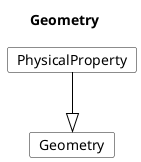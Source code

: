 @startuml
Title Geometry 

Card Geometry #fff [
Geometry
]
Card PhysicalProperty #fff [
PhysicalProperty
]
PhysicalProperty --|> Geometry  #000 
@enduml